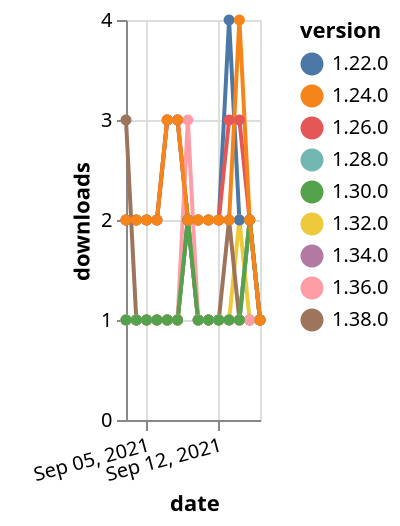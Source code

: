 {"$schema": "https://vega.github.io/schema/vega-lite/v5.json", "description": "A simple bar chart with embedded data.", "data": {"values": [{"date": "2021-09-03", "total": 159, "delta": 1, "version": "1.34.0"}, {"date": "2021-09-04", "total": 160, "delta": 1, "version": "1.34.0"}, {"date": "2021-09-05", "total": 161, "delta": 1, "version": "1.34.0"}, {"date": "2021-09-06", "total": 162, "delta": 1, "version": "1.34.0"}, {"date": "2021-09-07", "total": 163, "delta": 1, "version": "1.34.0"}, {"date": "2021-09-08", "total": 164, "delta": 1, "version": "1.34.0"}, {"date": "2021-09-09", "total": 166, "delta": 2, "version": "1.34.0"}, {"date": "2021-09-10", "total": 167, "delta": 1, "version": "1.34.0"}, {"date": "2021-09-11", "total": 168, "delta": 1, "version": "1.34.0"}, {"date": "2021-09-12", "total": 169, "delta": 1, "version": "1.34.0"}, {"date": "2021-09-13", "total": 170, "delta": 1, "version": "1.34.0"}, {"date": "2021-09-14", "total": 171, "delta": 1, "version": "1.34.0"}, {"date": "2021-09-15", "total": 173, "delta": 2, "version": "1.34.0"}, {"date": "2021-09-16", "total": 174, "delta": 1, "version": "1.34.0"}, {"date": "2021-09-03", "total": 185, "delta": 1, "version": "1.32.0"}, {"date": "2021-09-04", "total": 186, "delta": 1, "version": "1.32.0"}, {"date": "2021-09-05", "total": 187, "delta": 1, "version": "1.32.0"}, {"date": "2021-09-06", "total": 188, "delta": 1, "version": "1.32.0"}, {"date": "2021-09-07", "total": 189, "delta": 1, "version": "1.32.0"}, {"date": "2021-09-08", "total": 190, "delta": 1, "version": "1.32.0"}, {"date": "2021-09-09", "total": 192, "delta": 2, "version": "1.32.0"}, {"date": "2021-09-10", "total": 193, "delta": 1, "version": "1.32.0"}, {"date": "2021-09-11", "total": 194, "delta": 1, "version": "1.32.0"}, {"date": "2021-09-12", "total": 195, "delta": 1, "version": "1.32.0"}, {"date": "2021-09-13", "total": 196, "delta": 1, "version": "1.32.0"}, {"date": "2021-09-14", "total": 198, "delta": 2, "version": "1.32.0"}, {"date": "2021-09-15", "total": 199, "delta": 1, "version": "1.32.0"}, {"date": "2021-09-16", "total": 200, "delta": 1, "version": "1.32.0"}, {"date": "2021-09-03", "total": 2694, "delta": 2, "version": "1.22.0"}, {"date": "2021-09-04", "total": 2696, "delta": 2, "version": "1.22.0"}, {"date": "2021-09-05", "total": 2698, "delta": 2, "version": "1.22.0"}, {"date": "2021-09-06", "total": 2700, "delta": 2, "version": "1.22.0"}, {"date": "2021-09-07", "total": 2703, "delta": 3, "version": "1.22.0"}, {"date": "2021-09-08", "total": 2706, "delta": 3, "version": "1.22.0"}, {"date": "2021-09-09", "total": 2708, "delta": 2, "version": "1.22.0"}, {"date": "2021-09-10", "total": 2710, "delta": 2, "version": "1.22.0"}, {"date": "2021-09-11", "total": 2712, "delta": 2, "version": "1.22.0"}, {"date": "2021-09-12", "total": 2714, "delta": 2, "version": "1.22.0"}, {"date": "2021-09-13", "total": 2718, "delta": 4, "version": "1.22.0"}, {"date": "2021-09-14", "total": 2720, "delta": 2, "version": "1.22.0"}, {"date": "2021-09-15", "total": 2722, "delta": 2, "version": "1.22.0"}, {"date": "2021-09-16", "total": 2723, "delta": 1, "version": "1.22.0"}, {"date": "2021-09-03", "total": 247, "delta": 1, "version": "1.28.0"}, {"date": "2021-09-04", "total": 248, "delta": 1, "version": "1.28.0"}, {"date": "2021-09-05", "total": 249, "delta": 1, "version": "1.28.0"}, {"date": "2021-09-06", "total": 250, "delta": 1, "version": "1.28.0"}, {"date": "2021-09-07", "total": 251, "delta": 1, "version": "1.28.0"}, {"date": "2021-09-08", "total": 252, "delta": 1, "version": "1.28.0"}, {"date": "2021-09-09", "total": 254, "delta": 2, "version": "1.28.0"}, {"date": "2021-09-10", "total": 255, "delta": 1, "version": "1.28.0"}, {"date": "2021-09-11", "total": 256, "delta": 1, "version": "1.28.0"}, {"date": "2021-09-12", "total": 257, "delta": 1, "version": "1.28.0"}, {"date": "2021-09-13", "total": 258, "delta": 1, "version": "1.28.0"}, {"date": "2021-09-14", "total": 259, "delta": 1, "version": "1.28.0"}, {"date": "2021-09-15", "total": 261, "delta": 2, "version": "1.28.0"}, {"date": "2021-09-16", "total": 262, "delta": 1, "version": "1.28.0"}, {"date": "2021-09-03", "total": 2337, "delta": 2, "version": "1.26.0"}, {"date": "2021-09-04", "total": 2339, "delta": 2, "version": "1.26.0"}, {"date": "2021-09-05", "total": 2341, "delta": 2, "version": "1.26.0"}, {"date": "2021-09-06", "total": 2343, "delta": 2, "version": "1.26.0"}, {"date": "2021-09-07", "total": 2346, "delta": 3, "version": "1.26.0"}, {"date": "2021-09-08", "total": 2349, "delta": 3, "version": "1.26.0"}, {"date": "2021-09-09", "total": 2351, "delta": 2, "version": "1.26.0"}, {"date": "2021-09-10", "total": 2353, "delta": 2, "version": "1.26.0"}, {"date": "2021-09-11", "total": 2355, "delta": 2, "version": "1.26.0"}, {"date": "2021-09-12", "total": 2357, "delta": 2, "version": "1.26.0"}, {"date": "2021-09-13", "total": 2360, "delta": 3, "version": "1.26.0"}, {"date": "2021-09-14", "total": 2363, "delta": 3, "version": "1.26.0"}, {"date": "2021-09-15", "total": 2365, "delta": 2, "version": "1.26.0"}, {"date": "2021-09-16", "total": 2366, "delta": 1, "version": "1.26.0"}, {"date": "2021-09-03", "total": 119, "delta": 3, "version": "1.38.0"}, {"date": "2021-09-04", "total": 120, "delta": 1, "version": "1.38.0"}, {"date": "2021-09-05", "total": 121, "delta": 1, "version": "1.38.0"}, {"date": "2021-09-06", "total": 122, "delta": 1, "version": "1.38.0"}, {"date": "2021-09-07", "total": 123, "delta": 1, "version": "1.38.0"}, {"date": "2021-09-08", "total": 124, "delta": 1, "version": "1.38.0"}, {"date": "2021-09-09", "total": 126, "delta": 2, "version": "1.38.0"}, {"date": "2021-09-10", "total": 127, "delta": 1, "version": "1.38.0"}, {"date": "2021-09-11", "total": 128, "delta": 1, "version": "1.38.0"}, {"date": "2021-09-12", "total": 129, "delta": 1, "version": "1.38.0"}, {"date": "2021-09-13", "total": 131, "delta": 2, "version": "1.38.0"}, {"date": "2021-09-14", "total": 132, "delta": 1, "version": "1.38.0"}, {"date": "2021-09-15", "total": 133, "delta": 1, "version": "1.38.0"}, {"date": "2021-09-16", "total": 134, "delta": 1, "version": "1.38.0"}, {"date": "2021-09-03", "total": 175, "delta": 1, "version": "1.36.0"}, {"date": "2021-09-04", "total": 176, "delta": 1, "version": "1.36.0"}, {"date": "2021-09-05", "total": 177, "delta": 1, "version": "1.36.0"}, {"date": "2021-09-06", "total": 178, "delta": 1, "version": "1.36.0"}, {"date": "2021-09-07", "total": 179, "delta": 1, "version": "1.36.0"}, {"date": "2021-09-08", "total": 180, "delta": 1, "version": "1.36.0"}, {"date": "2021-09-09", "total": 183, "delta": 3, "version": "1.36.0"}, {"date": "2021-09-10", "total": 184, "delta": 1, "version": "1.36.0"}, {"date": "2021-09-11", "total": 185, "delta": 1, "version": "1.36.0"}, {"date": "2021-09-12", "total": 186, "delta": 1, "version": "1.36.0"}, {"date": "2021-09-13", "total": 187, "delta": 1, "version": "1.36.0"}, {"date": "2021-09-14", "total": 188, "delta": 1, "version": "1.36.0"}, {"date": "2021-09-15", "total": 189, "delta": 1, "version": "1.36.0"}, {"date": "2021-09-16", "total": 190, "delta": 1, "version": "1.36.0"}, {"date": "2021-09-03", "total": 201, "delta": 1, "version": "1.30.0"}, {"date": "2021-09-04", "total": 202, "delta": 1, "version": "1.30.0"}, {"date": "2021-09-05", "total": 203, "delta": 1, "version": "1.30.0"}, {"date": "2021-09-06", "total": 204, "delta": 1, "version": "1.30.0"}, {"date": "2021-09-07", "total": 205, "delta": 1, "version": "1.30.0"}, {"date": "2021-09-08", "total": 206, "delta": 1, "version": "1.30.0"}, {"date": "2021-09-09", "total": 208, "delta": 2, "version": "1.30.0"}, {"date": "2021-09-10", "total": 209, "delta": 1, "version": "1.30.0"}, {"date": "2021-09-11", "total": 210, "delta": 1, "version": "1.30.0"}, {"date": "2021-09-12", "total": 211, "delta": 1, "version": "1.30.0"}, {"date": "2021-09-13", "total": 212, "delta": 1, "version": "1.30.0"}, {"date": "2021-09-14", "total": 213, "delta": 1, "version": "1.30.0"}, {"date": "2021-09-15", "total": 215, "delta": 2, "version": "1.30.0"}, {"date": "2021-09-16", "total": 216, "delta": 1, "version": "1.30.0"}, {"date": "2021-09-03", "total": 2698, "delta": 2, "version": "1.24.0"}, {"date": "2021-09-04", "total": 2700, "delta": 2, "version": "1.24.0"}, {"date": "2021-09-05", "total": 2702, "delta": 2, "version": "1.24.0"}, {"date": "2021-09-06", "total": 2704, "delta": 2, "version": "1.24.0"}, {"date": "2021-09-07", "total": 2707, "delta": 3, "version": "1.24.0"}, {"date": "2021-09-08", "total": 2710, "delta": 3, "version": "1.24.0"}, {"date": "2021-09-09", "total": 2712, "delta": 2, "version": "1.24.0"}, {"date": "2021-09-10", "total": 2714, "delta": 2, "version": "1.24.0"}, {"date": "2021-09-11", "total": 2716, "delta": 2, "version": "1.24.0"}, {"date": "2021-09-12", "total": 2718, "delta": 2, "version": "1.24.0"}, {"date": "2021-09-13", "total": 2720, "delta": 2, "version": "1.24.0"}, {"date": "2021-09-14", "total": 2724, "delta": 4, "version": "1.24.0"}, {"date": "2021-09-15", "total": 2726, "delta": 2, "version": "1.24.0"}, {"date": "2021-09-16", "total": 2727, "delta": 1, "version": "1.24.0"}]}, "width": "container", "mark": {"type": "line", "point": {"filled": true}}, "encoding": {"x": {"field": "date", "type": "temporal", "timeUnit": "yearmonthdate", "title": "date", "axis": {"labelAngle": -15}}, "y": {"field": "delta", "type": "quantitative", "title": "downloads"}, "color": {"field": "version", "type": "nominal"}, "tooltip": {"field": "delta"}}}